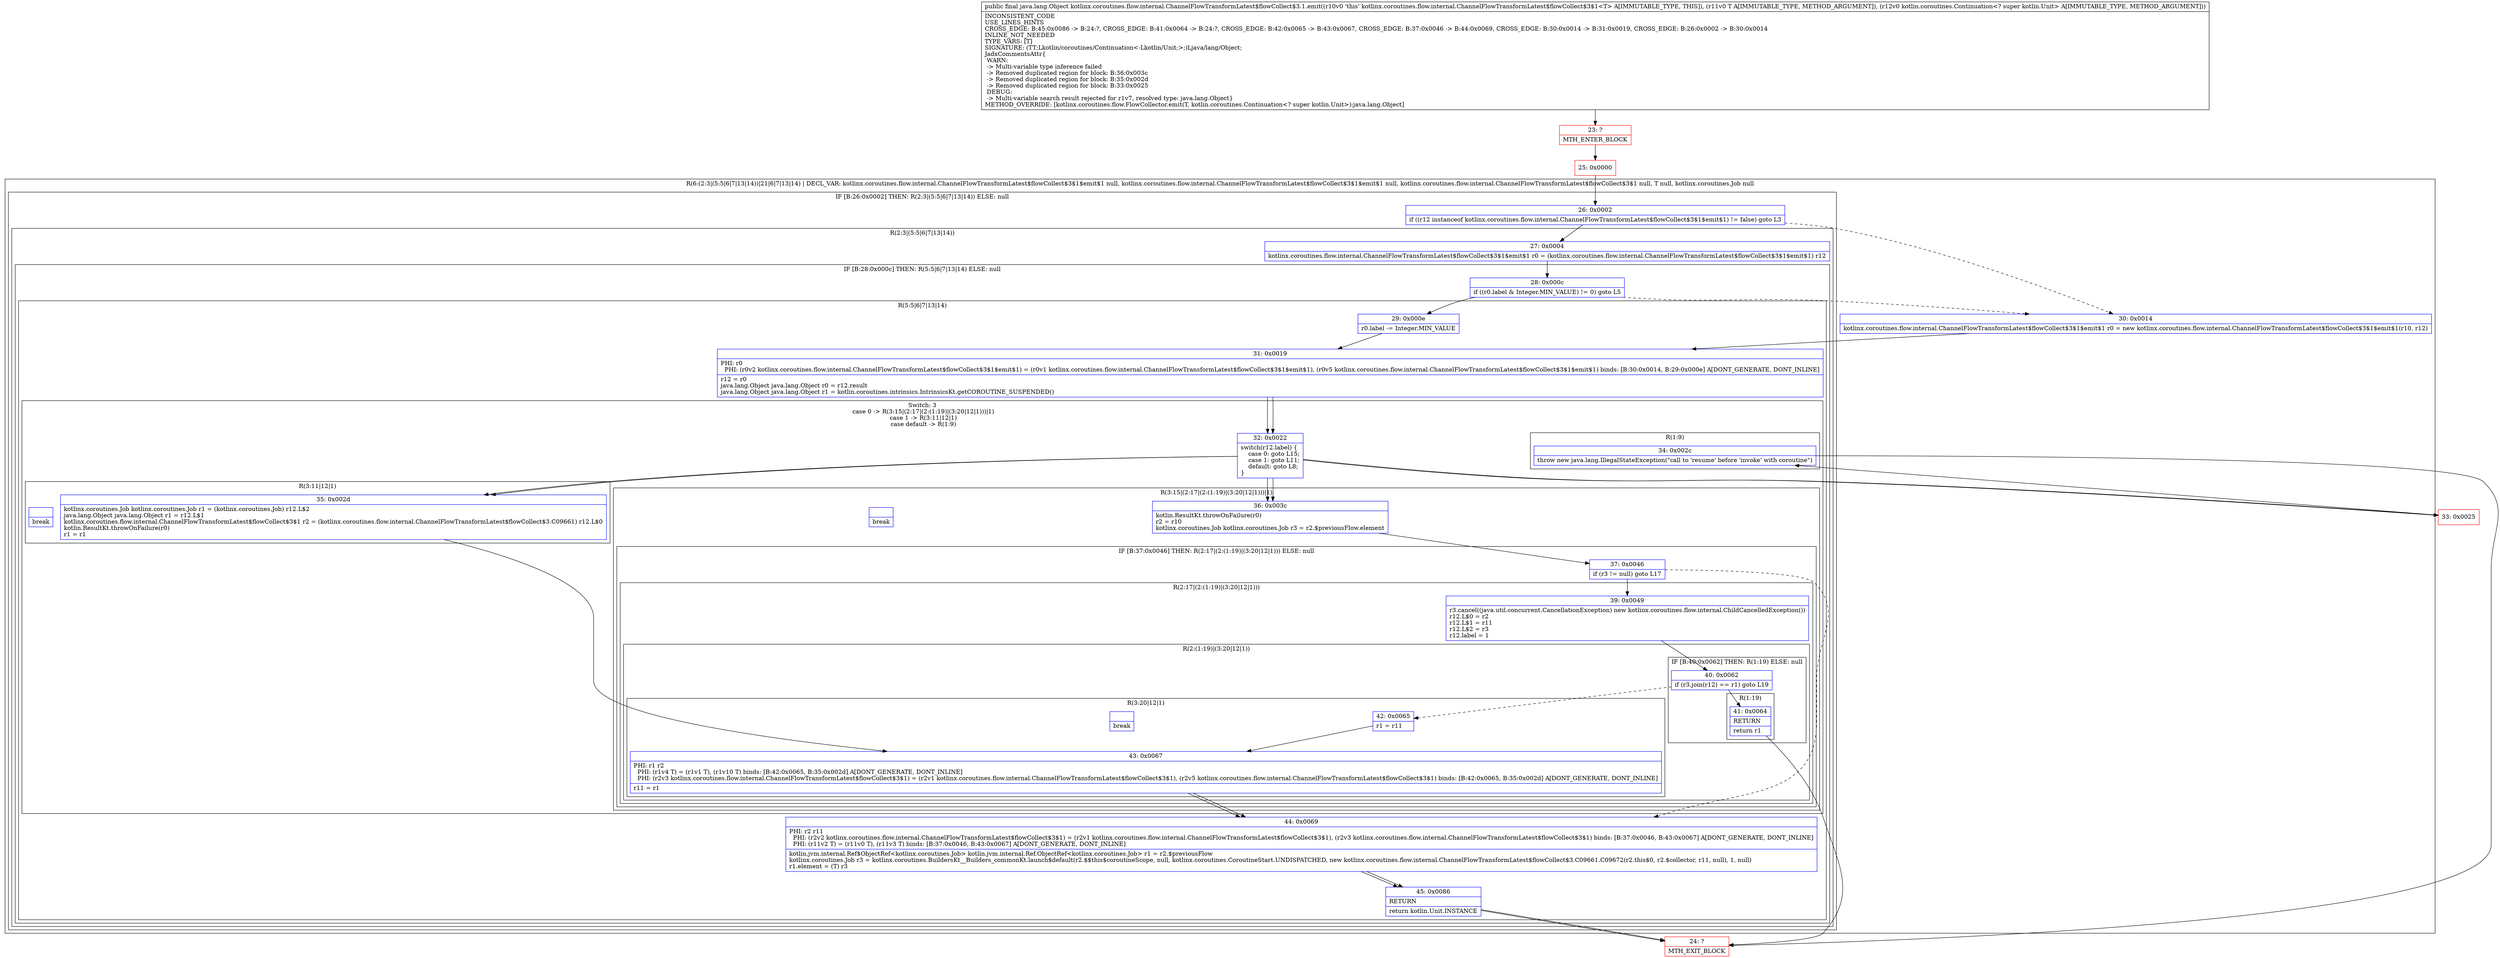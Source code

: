 digraph "CFG forkotlinx.coroutines.flow.internal.ChannelFlowTransformLatest$flowCollect$3.1.emit(Ljava\/lang\/Object;Lkotlin\/coroutines\/Continuation;)Ljava\/lang\/Object;" {
subgraph cluster_Region_1626560675 {
label = "R(6:(2:3|(5:5|6|7|13|14))|21|6|7|13|14) | DECL_VAR: kotlinx.coroutines.flow.internal.ChannelFlowTransformLatest$flowCollect$3$1$emit$1 null, kotlinx.coroutines.flow.internal.ChannelFlowTransformLatest$flowCollect$3$1$emit$1 null, kotlinx.coroutines.flow.internal.ChannelFlowTransformLatest$flowCollect$3$1 null, T null, kotlinx.coroutines.Job null\l";
node [shape=record,color=blue];
subgraph cluster_IfRegion_533065171 {
label = "IF [B:26:0x0002] THEN: R(2:3|(5:5|6|7|13|14)) ELSE: null";
node [shape=record,color=blue];
Node_26 [shape=record,label="{26\:\ 0x0002|if ((r12 instanceof kotlinx.coroutines.flow.internal.ChannelFlowTransformLatest$flowCollect$3$1$emit$1) != false) goto L3\l}"];
subgraph cluster_Region_721947161 {
label = "R(2:3|(5:5|6|7|13|14))";
node [shape=record,color=blue];
Node_27 [shape=record,label="{27\:\ 0x0004|kotlinx.coroutines.flow.internal.ChannelFlowTransformLatest$flowCollect$3$1$emit$1 r0 = (kotlinx.coroutines.flow.internal.ChannelFlowTransformLatest$flowCollect$3$1$emit$1) r12\l}"];
subgraph cluster_IfRegion_1452802483 {
label = "IF [B:28:0x000c] THEN: R(5:5|6|7|13|14) ELSE: null";
node [shape=record,color=blue];
Node_28 [shape=record,label="{28\:\ 0x000c|if ((r0.label & Integer.MIN_VALUE) != 0) goto L5\l}"];
subgraph cluster_Region_1072410099 {
label = "R(5:5|6|7|13|14)";
node [shape=record,color=blue];
Node_29 [shape=record,label="{29\:\ 0x000e|r0.label \-= Integer.MIN_VALUE\l}"];
Node_31 [shape=record,label="{31\:\ 0x0019|PHI: r0 \l  PHI: (r0v2 kotlinx.coroutines.flow.internal.ChannelFlowTransformLatest$flowCollect$3$1$emit$1) = (r0v1 kotlinx.coroutines.flow.internal.ChannelFlowTransformLatest$flowCollect$3$1$emit$1), (r0v5 kotlinx.coroutines.flow.internal.ChannelFlowTransformLatest$flowCollect$3$1$emit$1) binds: [B:30:0x0014, B:29:0x000e] A[DONT_GENERATE, DONT_INLINE]\l|r12 = r0\ljava.lang.Object java.lang.Object r0 = r12.result\ljava.lang.Object java.lang.Object r1 = kotlin.coroutines.intrinsics.IntrinsicsKt.getCOROUTINE_SUSPENDED()\l}"];
subgraph cluster_SwitchRegion_998334219 {
label = "Switch: 3
 case 0 -> R(3:15|(2:17|(2:(1:19)|(3:20|12|1)))|1)
 case 1 -> R(3:11|12|1)
 case default -> R(1:9)";
node [shape=record,color=blue];
Node_32 [shape=record,label="{32\:\ 0x0022|switch(r12.label) \{\l    case 0: goto L15;\l    case 1: goto L11;\l    default: goto L8;\l\}\l}"];
subgraph cluster_Region_1363224496 {
label = "R(3:15|(2:17|(2:(1:19)|(3:20|12|1)))|1)";
node [shape=record,color=blue];
Node_36 [shape=record,label="{36\:\ 0x003c|kotlin.ResultKt.throwOnFailure(r0)\lr2 = r10\lkotlinx.coroutines.Job kotlinx.coroutines.Job r3 = r2.$previousFlow.element\l}"];
subgraph cluster_IfRegion_106201773 {
label = "IF [B:37:0x0046] THEN: R(2:17|(2:(1:19)|(3:20|12|1))) ELSE: null";
node [shape=record,color=blue];
Node_37 [shape=record,label="{37\:\ 0x0046|if (r3 != null) goto L17\l}"];
subgraph cluster_Region_1103965848 {
label = "R(2:17|(2:(1:19)|(3:20|12|1)))";
node [shape=record,color=blue];
Node_39 [shape=record,label="{39\:\ 0x0049|r3.cancel((java.util.concurrent.CancellationException) new kotlinx.coroutines.flow.internal.ChildCancelledException())\lr12.L$0 = r2\lr12.L$1 = r11\lr12.L$2 = r3\lr12.label = 1\l}"];
subgraph cluster_Region_646182222 {
label = "R(2:(1:19)|(3:20|12|1))";
node [shape=record,color=blue];
subgraph cluster_IfRegion_721337466 {
label = "IF [B:40:0x0062] THEN: R(1:19) ELSE: null";
node [shape=record,color=blue];
Node_40 [shape=record,label="{40\:\ 0x0062|if (r3.join(r12) == r1) goto L19\l}"];
subgraph cluster_Region_243485838 {
label = "R(1:19)";
node [shape=record,color=blue];
Node_41 [shape=record,label="{41\:\ 0x0064|RETURN\l|return r1\l}"];
}
}
subgraph cluster_Region_2088870420 {
label = "R(3:20|12|1)";
node [shape=record,color=blue];
Node_42 [shape=record,label="{42\:\ 0x0065|r1 = r11\l}"];
Node_43 [shape=record,label="{43\:\ 0x0067|PHI: r1 r2 \l  PHI: (r1v4 T) = (r1v1 T), (r1v10 T) binds: [B:42:0x0065, B:35:0x002d] A[DONT_GENERATE, DONT_INLINE]\l  PHI: (r2v3 kotlinx.coroutines.flow.internal.ChannelFlowTransformLatest$flowCollect$3$1) = (r2v1 kotlinx.coroutines.flow.internal.ChannelFlowTransformLatest$flowCollect$3$1), (r2v5 kotlinx.coroutines.flow.internal.ChannelFlowTransformLatest$flowCollect$3$1) binds: [B:42:0x0065, B:35:0x002d] A[DONT_GENERATE, DONT_INLINE]\l|r11 = r1\l}"];
Node_InsnContainer_899368829 [shape=record,label="{|break\l}"];
}
}
}
}
Node_InsnContainer_92311400 [shape=record,label="{|break\l}"];
}
subgraph cluster_Region_1217923299 {
label = "R(3:11|12|1)";
node [shape=record,color=blue];
Node_35 [shape=record,label="{35\:\ 0x002d|kotlinx.coroutines.Job kotlinx.coroutines.Job r1 = (kotlinx.coroutines.Job) r12.L$2\ljava.lang.Object java.lang.Object r1 = r12.L$1\lkotlinx.coroutines.flow.internal.ChannelFlowTransformLatest$flowCollect$3$1 r2 = (kotlinx.coroutines.flow.internal.ChannelFlowTransformLatest$flowCollect$3.C09661) r12.L$0\lkotlin.ResultKt.throwOnFailure(r0)\lr1 = r1\l}"];
Node_43 [shape=record,label="{43\:\ 0x0067|PHI: r1 r2 \l  PHI: (r1v4 T) = (r1v1 T), (r1v10 T) binds: [B:42:0x0065, B:35:0x002d] A[DONT_GENERATE, DONT_INLINE]\l  PHI: (r2v3 kotlinx.coroutines.flow.internal.ChannelFlowTransformLatest$flowCollect$3$1) = (r2v1 kotlinx.coroutines.flow.internal.ChannelFlowTransformLatest$flowCollect$3$1), (r2v5 kotlinx.coroutines.flow.internal.ChannelFlowTransformLatest$flowCollect$3$1) binds: [B:42:0x0065, B:35:0x002d] A[DONT_GENERATE, DONT_INLINE]\l|r11 = r1\l}"];
Node_InsnContainer_318997490 [shape=record,label="{|break\l}"];
}
subgraph cluster_Region_705899865 {
label = "R(1:9)";
node [shape=record,color=blue];
Node_34 [shape=record,label="{34\:\ 0x002c|throw new java.lang.IllegalStateException(\"call to 'resume' before 'invoke' with coroutine\")\l}"];
}
}
Node_44 [shape=record,label="{44\:\ 0x0069|PHI: r2 r11 \l  PHI: (r2v2 kotlinx.coroutines.flow.internal.ChannelFlowTransformLatest$flowCollect$3$1) = (r2v1 kotlinx.coroutines.flow.internal.ChannelFlowTransformLatest$flowCollect$3$1), (r2v3 kotlinx.coroutines.flow.internal.ChannelFlowTransformLatest$flowCollect$3$1) binds: [B:37:0x0046, B:43:0x0067] A[DONT_GENERATE, DONT_INLINE]\l  PHI: (r11v2 T) = (r11v0 T), (r11v3 T) binds: [B:37:0x0046, B:43:0x0067] A[DONT_GENERATE, DONT_INLINE]\l|kotlin.jvm.internal.Ref$ObjectRef\<kotlinx.coroutines.Job\> kotlin.jvm.internal.Ref.ObjectRef\<kotlinx.coroutines.Job\> r1 = r2.$previousFlow\lkotlinx.coroutines.Job r3 = kotlinx.coroutines.BuildersKt__Builders_commonKt.launch$default(r2.$$this$coroutineScope, null, kotlinx.coroutines.CoroutineStart.UNDISPATCHED, new kotlinx.coroutines.flow.internal.ChannelFlowTransformLatest$flowCollect$3.C09661.C09672(r2.this$0, r2.$collector, r11, null), 1, null)\lr1.element = (T) r3\l}"];
Node_45 [shape=record,label="{45\:\ 0x0086|RETURN\l|return kotlin.Unit.INSTANCE\l}"];
}
}
}
}
Node_30 [shape=record,label="{30\:\ 0x0014|kotlinx.coroutines.flow.internal.ChannelFlowTransformLatest$flowCollect$3$1$emit$1 r0 = new kotlinx.coroutines.flow.internal.ChannelFlowTransformLatest$flowCollect$3$1$emit$1(r10, r12)\l}"];
Node_31 [shape=record,label="{31\:\ 0x0019|PHI: r0 \l  PHI: (r0v2 kotlinx.coroutines.flow.internal.ChannelFlowTransformLatest$flowCollect$3$1$emit$1) = (r0v1 kotlinx.coroutines.flow.internal.ChannelFlowTransformLatest$flowCollect$3$1$emit$1), (r0v5 kotlinx.coroutines.flow.internal.ChannelFlowTransformLatest$flowCollect$3$1$emit$1) binds: [B:30:0x0014, B:29:0x000e] A[DONT_GENERATE, DONT_INLINE]\l|r12 = r0\ljava.lang.Object java.lang.Object r0 = r12.result\ljava.lang.Object java.lang.Object r1 = kotlin.coroutines.intrinsics.IntrinsicsKt.getCOROUTINE_SUSPENDED()\l}"];
subgraph cluster_SwitchRegion_2043703292 {
label = "Switch: 0";
node [shape=record,color=blue];
Node_32 [shape=record,label="{32\:\ 0x0022|switch(r12.label) \{\l    case 0: goto L15;\l    case 1: goto L11;\l    default: goto L8;\l\}\l}"];
}
Node_44 [shape=record,label="{44\:\ 0x0069|PHI: r2 r11 \l  PHI: (r2v2 kotlinx.coroutines.flow.internal.ChannelFlowTransformLatest$flowCollect$3$1) = (r2v1 kotlinx.coroutines.flow.internal.ChannelFlowTransformLatest$flowCollect$3$1), (r2v3 kotlinx.coroutines.flow.internal.ChannelFlowTransformLatest$flowCollect$3$1) binds: [B:37:0x0046, B:43:0x0067] A[DONT_GENERATE, DONT_INLINE]\l  PHI: (r11v2 T) = (r11v0 T), (r11v3 T) binds: [B:37:0x0046, B:43:0x0067] A[DONT_GENERATE, DONT_INLINE]\l|kotlin.jvm.internal.Ref$ObjectRef\<kotlinx.coroutines.Job\> kotlin.jvm.internal.Ref.ObjectRef\<kotlinx.coroutines.Job\> r1 = r2.$previousFlow\lkotlinx.coroutines.Job r3 = kotlinx.coroutines.BuildersKt__Builders_commonKt.launch$default(r2.$$this$coroutineScope, null, kotlinx.coroutines.CoroutineStart.UNDISPATCHED, new kotlinx.coroutines.flow.internal.ChannelFlowTransformLatest$flowCollect$3.C09661.C09672(r2.this$0, r2.$collector, r11, null), 1, null)\lr1.element = (T) r3\l}"];
Node_45 [shape=record,label="{45\:\ 0x0086|RETURN\l|return kotlin.Unit.INSTANCE\l}"];
}
Node_23 [shape=record,color=red,label="{23\:\ ?|MTH_ENTER_BLOCK\l}"];
Node_25 [shape=record,color=red,label="{25\:\ 0x0000}"];
Node_33 [shape=record,color=red,label="{33\:\ 0x0025}"];
Node_24 [shape=record,color=red,label="{24\:\ ?|MTH_EXIT_BLOCK\l}"];
MethodNode[shape=record,label="{public final java.lang.Object kotlinx.coroutines.flow.internal.ChannelFlowTransformLatest$flowCollect$3.1.emit((r10v0 'this' kotlinx.coroutines.flow.internal.ChannelFlowTransformLatest$flowCollect$3$1\<T\> A[IMMUTABLE_TYPE, THIS]), (r11v0 T A[IMMUTABLE_TYPE, METHOD_ARGUMENT]), (r12v0 kotlin.coroutines.Continuation\<? super kotlin.Unit\> A[IMMUTABLE_TYPE, METHOD_ARGUMENT]))  | INCONSISTENT_CODE\lUSE_LINES_HINTS\lCROSS_EDGE: B:45:0x0086 \-\> B:24:?, CROSS_EDGE: B:41:0x0064 \-\> B:24:?, CROSS_EDGE: B:42:0x0065 \-\> B:43:0x0067, CROSS_EDGE: B:37:0x0046 \-\> B:44:0x0069, CROSS_EDGE: B:30:0x0014 \-\> B:31:0x0019, CROSS_EDGE: B:26:0x0002 \-\> B:30:0x0014\lINLINE_NOT_NEEDED\lTYPE_VARS: [T]\lSIGNATURE: (TT;Lkotlin\/coroutines\/Continuation\<\-Lkotlin\/Unit;\>;)Ljava\/lang\/Object;\lJadxCommentsAttr\{\l WARN: \l \-\> Multi\-variable type inference failed\l \-\> Removed duplicated region for block: B:36:0x003c \l \-\> Removed duplicated region for block: B:35:0x002d \l \-\> Removed duplicated region for block: B:33:0x0025 \l DEBUG: \l \-\> Multi\-variable search result rejected for r1v7, resolved type: java.lang.Object\}\lMETHOD_OVERRIDE: [kotlinx.coroutines.flow.FlowCollector.emit(T, kotlin.coroutines.Continuation\<? super kotlin.Unit\>):java.lang.Object]\l}"];
MethodNode -> Node_23;Node_26 -> Node_27;
Node_26 -> Node_30[style=dashed];
Node_27 -> Node_28;
Node_28 -> Node_29;
Node_28 -> Node_30[style=dashed];
Node_29 -> Node_31;
Node_31 -> Node_32;
Node_32 -> Node_33;
Node_32 -> Node_35;
Node_32 -> Node_36;
Node_36 -> Node_37;
Node_37 -> Node_39;
Node_37 -> Node_44[style=dashed];
Node_39 -> Node_40;
Node_40 -> Node_41;
Node_40 -> Node_42[style=dashed];
Node_41 -> Node_24;
Node_42 -> Node_43;
Node_43 -> Node_44;
Node_35 -> Node_43;
Node_43 -> Node_44;
Node_34 -> Node_24;
Node_44 -> Node_45;
Node_45 -> Node_24;
Node_30 -> Node_31;
Node_31 -> Node_32;
Node_32 -> Node_33;
Node_32 -> Node_35;
Node_32 -> Node_36;
Node_44 -> Node_45;
Node_45 -> Node_24;
Node_23 -> Node_25;
Node_25 -> Node_26;
Node_33 -> Node_34;
}

